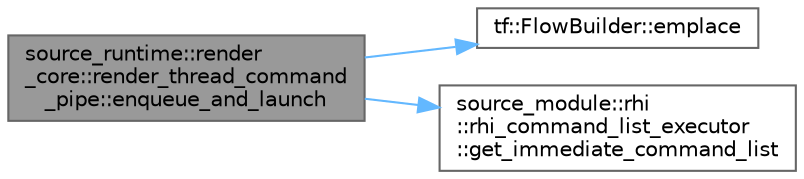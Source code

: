 digraph "source_runtime::render_core::render_thread_command_pipe::enqueue_and_launch"
{
 // LATEX_PDF_SIZE
  bgcolor="transparent";
  edge [fontname=Helvetica,fontsize=10,labelfontname=Helvetica,labelfontsize=10];
  node [fontname=Helvetica,fontsize=10,shape=box,height=0.2,width=0.4];
  rankdir="LR";
  Node1 [id="Node000001",label="source_runtime::render\l_core::render_thread_command\l_pipe::enqueue_and_launch",height=0.2,width=0.4,color="gray40", fillcolor="grey60", style="filled", fontcolor="black",tooltip=" "];
  Node1 -> Node2 [id="edge1_Node000001_Node000002",color="steelblue1",style="solid",tooltip=" "];
  Node2 [id="Node000002",label="tf::FlowBuilder::emplace",height=0.2,width=0.4,color="grey40", fillcolor="white", style="filled",URL="$classtf_1_1_flow_builder.html#a60d7a666cab71ecfa3010b2efb0d6b57",tooltip="creates a static task"];
  Node1 -> Node3 [id="edge2_Node000001_Node000003",color="steelblue1",style="solid",tooltip=" "];
  Node3 [id="Node000003",label="source_module::rhi\l::rhi_command_list_executor\l::get_immediate_command_list",height=0.2,width=0.4,color="grey40", fillcolor="white", style="filled",URL="$classsource__module_1_1rhi_1_1rhi__command__list__executor.html#adc6413ae7b6a4573a60e64fada2f9dc1",tooltip=" "];
}
